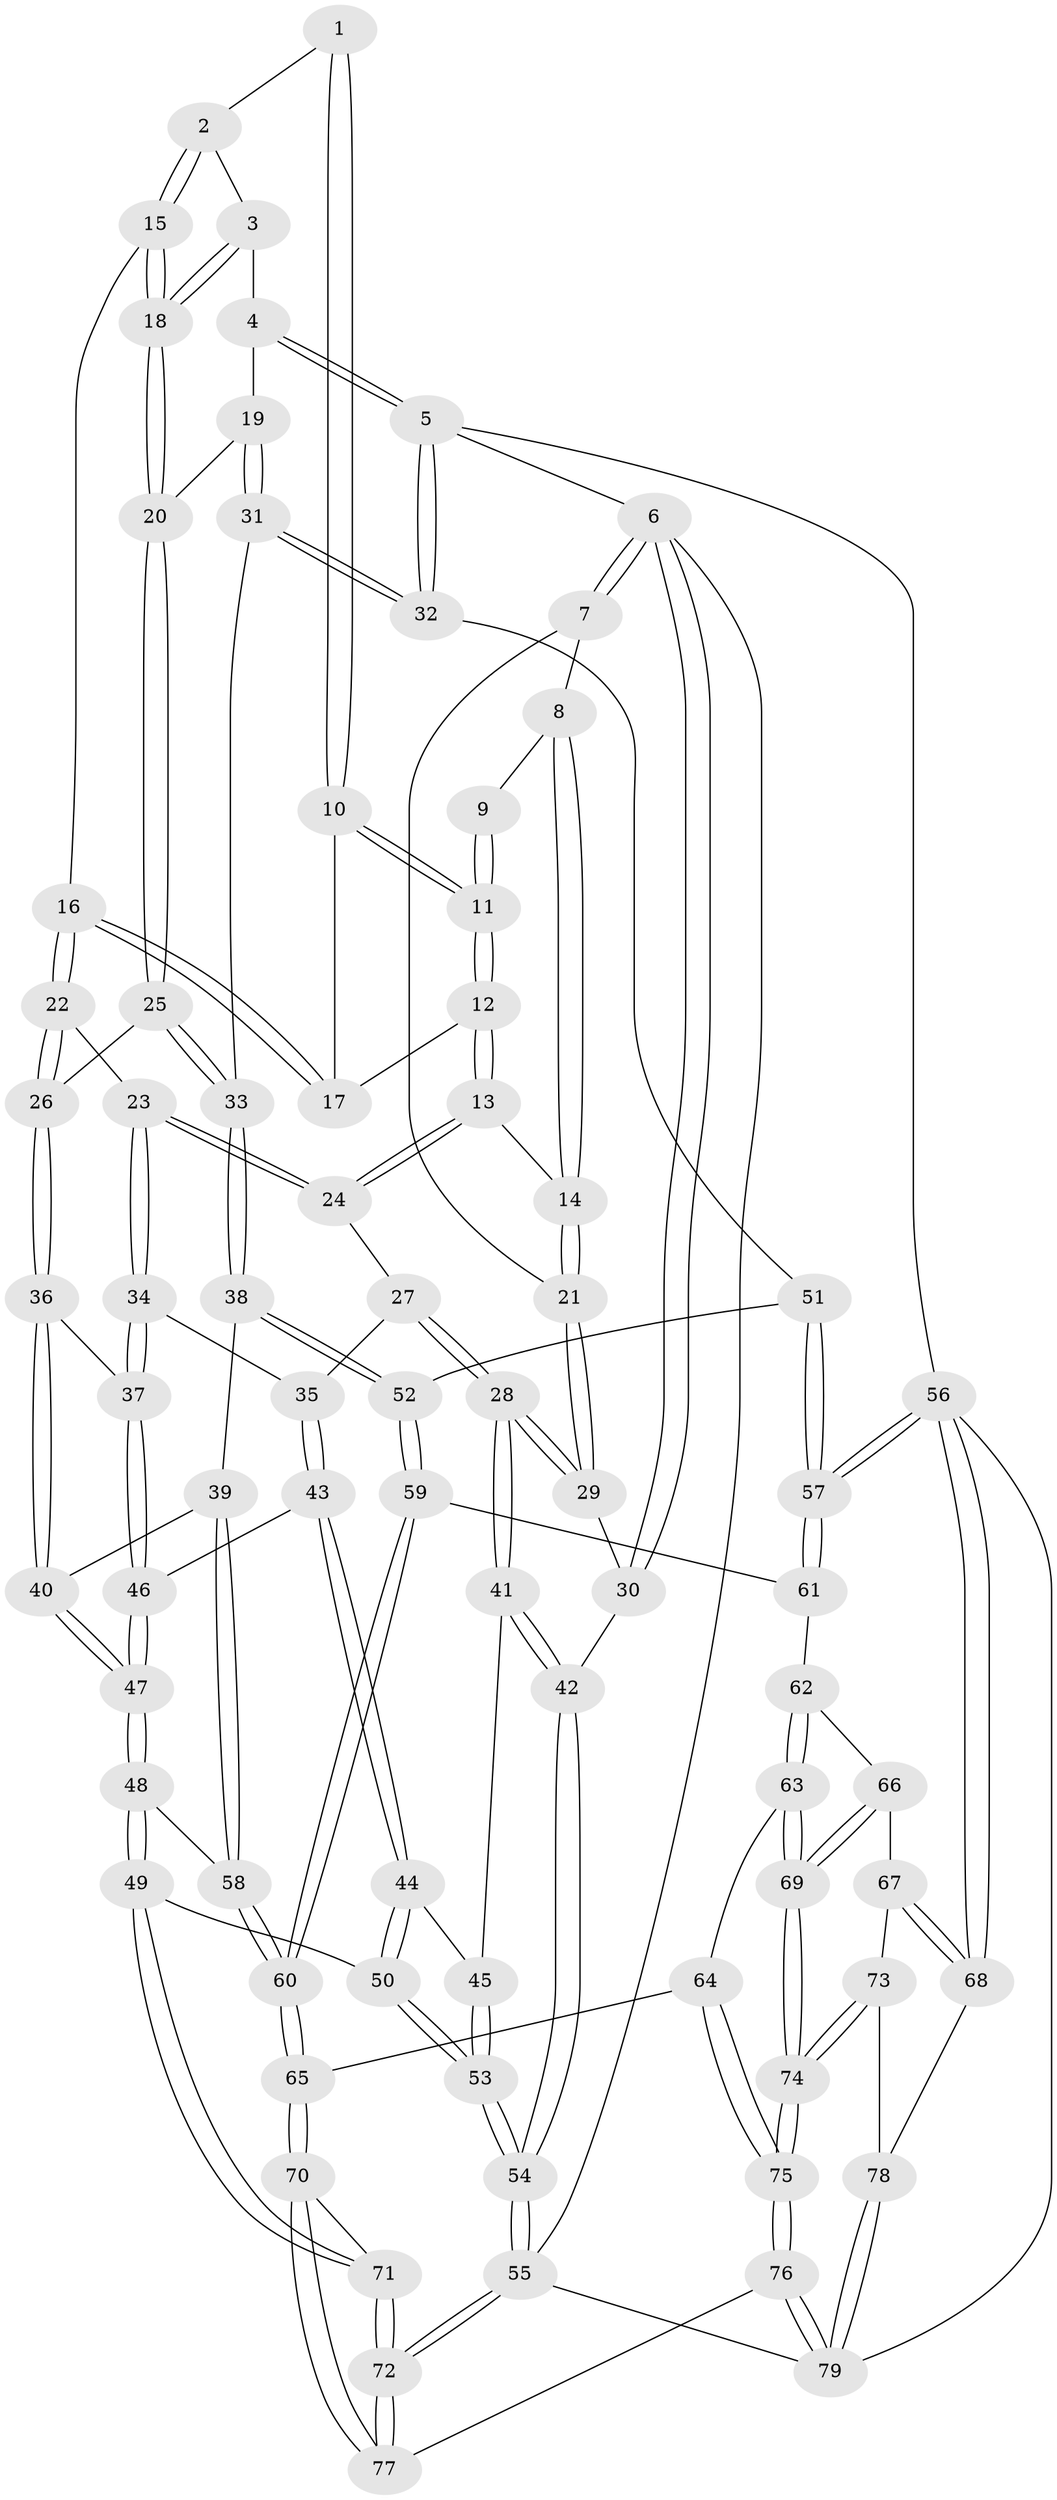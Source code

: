 // Generated by graph-tools (version 1.1) at 2025/11/02/27/25 16:11:57]
// undirected, 79 vertices, 194 edges
graph export_dot {
graph [start="1"]
  node [color=gray90,style=filled];
  1 [pos="+0.22913283608895613+0"];
  2 [pos="+0.5717131579460196+0"];
  3 [pos="+0.6308914518397285+0"];
  4 [pos="+0.8033926288859291+0"];
  5 [pos="+1+0"];
  6 [pos="+0+0"];
  7 [pos="+0+0"];
  8 [pos="+0.11749272040567434+0"];
  9 [pos="+0.21124304427832447+0"];
  10 [pos="+0.3348013265086447+0.020443262354408888"];
  11 [pos="+0.2442217843111962+0.11327355378497508"];
  12 [pos="+0.23984324639038318+0.1301402822939444"];
  13 [pos="+0.23318398054625417+0.14010912302388506"];
  14 [pos="+0.16336229793382032+0.14066407210695073"];
  15 [pos="+0.5077945763635847+0.03927292807905032"];
  16 [pos="+0.43923499596554855+0.11048346241299911"];
  17 [pos="+0.3928268838324959+0.08625682625054218"];
  18 [pos="+0.6640447638462876+0.173476239359724"];
  19 [pos="+0.8073359519082407+0.14385945929575908"];
  20 [pos="+0.6688761370416465+0.1806526286556328"];
  21 [pos="+0.12083576860936773+0.16384661054752817"];
  22 [pos="+0.43207351954602535+0.21624845647138072"];
  23 [pos="+0.413475968110404+0.23067589228521712"];
  24 [pos="+0.30096325875430396+0.22926008584832713"];
  25 [pos="+0.6149874698672037+0.26312979040048035"];
  26 [pos="+0.5907571135568399+0.26801669291643604"];
  27 [pos="+0.28415615474143197+0.2512639340028315"];
  28 [pos="+0.06885261348888402+0.3680799573819173"];
  29 [pos="+0.10823111191600585+0.17917251990024016"];
  30 [pos="+0+0"];
  31 [pos="+0.9469679041440671+0.25420732455173906"];
  32 [pos="+1+0.27111972876263907"];
  33 [pos="+0.7446435864165548+0.435775506818328"];
  34 [pos="+0.40857661204005463+0.29080252714658106"];
  35 [pos="+0.2981042947713353+0.39361717722149114"];
  36 [pos="+0.5058954338911376+0.4316667857398748"];
  37 [pos="+0.44467633887517916+0.41373072898628194"];
  38 [pos="+0.7324695020712152+0.5014118017449872"];
  39 [pos="+0.5983063476330275+0.5349746480210337"];
  40 [pos="+0.5110823750626795+0.43943302752798974"];
  41 [pos="+0.0662882919626904+0.3726907471414404"];
  42 [pos="+0+0.3945968395792643"];
  43 [pos="+0.2833413616404689+0.4347431545314989"];
  44 [pos="+0.16610692176618472+0.44729899856575467"];
  45 [pos="+0.14068175877024786+0.44357931505471715"];
  46 [pos="+0.3441484898509873+0.46655166407998366"];
  47 [pos="+0.3766439099304922+0.5885783941390613"];
  48 [pos="+0.3881647695498909+0.6796194527003881"];
  49 [pos="+0.36955848243337475+0.6967598042966723"];
  50 [pos="+0.34798141617410516+0.6985800500065358"];
  51 [pos="+1+0.37403862562693335"];
  52 [pos="+0.7605300867718406+0.5331143151341116"];
  53 [pos="+0.10632932569539347+0.7738291126357323"];
  54 [pos="+0+1"];
  55 [pos="+0+1"];
  56 [pos="+1+0.7572327261572035"];
  57 [pos="+1+0.6081524428890714"];
  58 [pos="+0.5163676952831582+0.6529418825460452"];
  59 [pos="+0.7937894920875663+0.5883339678202826"];
  60 [pos="+0.6218919981501497+0.7638215404245083"];
  61 [pos="+0.8013887351209233+0.5951796782567067"];
  62 [pos="+0.8243629457253158+0.7422064484997467"];
  63 [pos="+0.6939469532216578+0.7911719199891686"];
  64 [pos="+0.6463470860434535+0.797024722243417"];
  65 [pos="+0.6261860585120711+0.7754160710189589"];
  66 [pos="+0.8340200823954395+0.7532965306231081"];
  67 [pos="+0.9388390747352084+0.7853988443855505"];
  68 [pos="+1+0.7797466532293635"];
  69 [pos="+0.8035800339309876+0.8791032692867494"];
  70 [pos="+0.45869195641201516+0.8912573571194939"];
  71 [pos="+0.4138492176341841+0.8375231989564009"];
  72 [pos="+0+1"];
  73 [pos="+0.8598929096132825+0.9171759288117245"];
  74 [pos="+0.8048871888824669+0.9361005600191291"];
  75 [pos="+0.6799457939047059+1"];
  76 [pos="+0.6674225673736139+1"];
  77 [pos="+0.5338001036551331+1"];
  78 [pos="+0.9345598194662659+0.9267383359536786"];
  79 [pos="+0.9855779625456259+1"];
  1 -- 2;
  1 -- 10;
  1 -- 10;
  2 -- 3;
  2 -- 15;
  2 -- 15;
  3 -- 4;
  3 -- 18;
  3 -- 18;
  4 -- 5;
  4 -- 5;
  4 -- 19;
  5 -- 6;
  5 -- 32;
  5 -- 32;
  5 -- 56;
  6 -- 7;
  6 -- 7;
  6 -- 30;
  6 -- 30;
  6 -- 55;
  7 -- 8;
  7 -- 21;
  8 -- 9;
  8 -- 14;
  8 -- 14;
  9 -- 11;
  9 -- 11;
  10 -- 11;
  10 -- 11;
  10 -- 17;
  11 -- 12;
  11 -- 12;
  12 -- 13;
  12 -- 13;
  12 -- 17;
  13 -- 14;
  13 -- 24;
  13 -- 24;
  14 -- 21;
  14 -- 21;
  15 -- 16;
  15 -- 18;
  15 -- 18;
  16 -- 17;
  16 -- 17;
  16 -- 22;
  16 -- 22;
  18 -- 20;
  18 -- 20;
  19 -- 20;
  19 -- 31;
  19 -- 31;
  20 -- 25;
  20 -- 25;
  21 -- 29;
  21 -- 29;
  22 -- 23;
  22 -- 26;
  22 -- 26;
  23 -- 24;
  23 -- 24;
  23 -- 34;
  23 -- 34;
  24 -- 27;
  25 -- 26;
  25 -- 33;
  25 -- 33;
  26 -- 36;
  26 -- 36;
  27 -- 28;
  27 -- 28;
  27 -- 35;
  28 -- 29;
  28 -- 29;
  28 -- 41;
  28 -- 41;
  29 -- 30;
  30 -- 42;
  31 -- 32;
  31 -- 32;
  31 -- 33;
  32 -- 51;
  33 -- 38;
  33 -- 38;
  34 -- 35;
  34 -- 37;
  34 -- 37;
  35 -- 43;
  35 -- 43;
  36 -- 37;
  36 -- 40;
  36 -- 40;
  37 -- 46;
  37 -- 46;
  38 -- 39;
  38 -- 52;
  38 -- 52;
  39 -- 40;
  39 -- 58;
  39 -- 58;
  40 -- 47;
  40 -- 47;
  41 -- 42;
  41 -- 42;
  41 -- 45;
  42 -- 54;
  42 -- 54;
  43 -- 44;
  43 -- 44;
  43 -- 46;
  44 -- 45;
  44 -- 50;
  44 -- 50;
  45 -- 53;
  45 -- 53;
  46 -- 47;
  46 -- 47;
  47 -- 48;
  47 -- 48;
  48 -- 49;
  48 -- 49;
  48 -- 58;
  49 -- 50;
  49 -- 71;
  49 -- 71;
  50 -- 53;
  50 -- 53;
  51 -- 52;
  51 -- 57;
  51 -- 57;
  52 -- 59;
  52 -- 59;
  53 -- 54;
  53 -- 54;
  54 -- 55;
  54 -- 55;
  55 -- 72;
  55 -- 72;
  55 -- 79;
  56 -- 57;
  56 -- 57;
  56 -- 68;
  56 -- 68;
  56 -- 79;
  57 -- 61;
  57 -- 61;
  58 -- 60;
  58 -- 60;
  59 -- 60;
  59 -- 60;
  59 -- 61;
  60 -- 65;
  60 -- 65;
  61 -- 62;
  62 -- 63;
  62 -- 63;
  62 -- 66;
  63 -- 64;
  63 -- 69;
  63 -- 69;
  64 -- 65;
  64 -- 75;
  64 -- 75;
  65 -- 70;
  65 -- 70;
  66 -- 67;
  66 -- 69;
  66 -- 69;
  67 -- 68;
  67 -- 68;
  67 -- 73;
  68 -- 78;
  69 -- 74;
  69 -- 74;
  70 -- 71;
  70 -- 77;
  70 -- 77;
  71 -- 72;
  71 -- 72;
  72 -- 77;
  72 -- 77;
  73 -- 74;
  73 -- 74;
  73 -- 78;
  74 -- 75;
  74 -- 75;
  75 -- 76;
  75 -- 76;
  76 -- 77;
  76 -- 79;
  76 -- 79;
  78 -- 79;
  78 -- 79;
}
